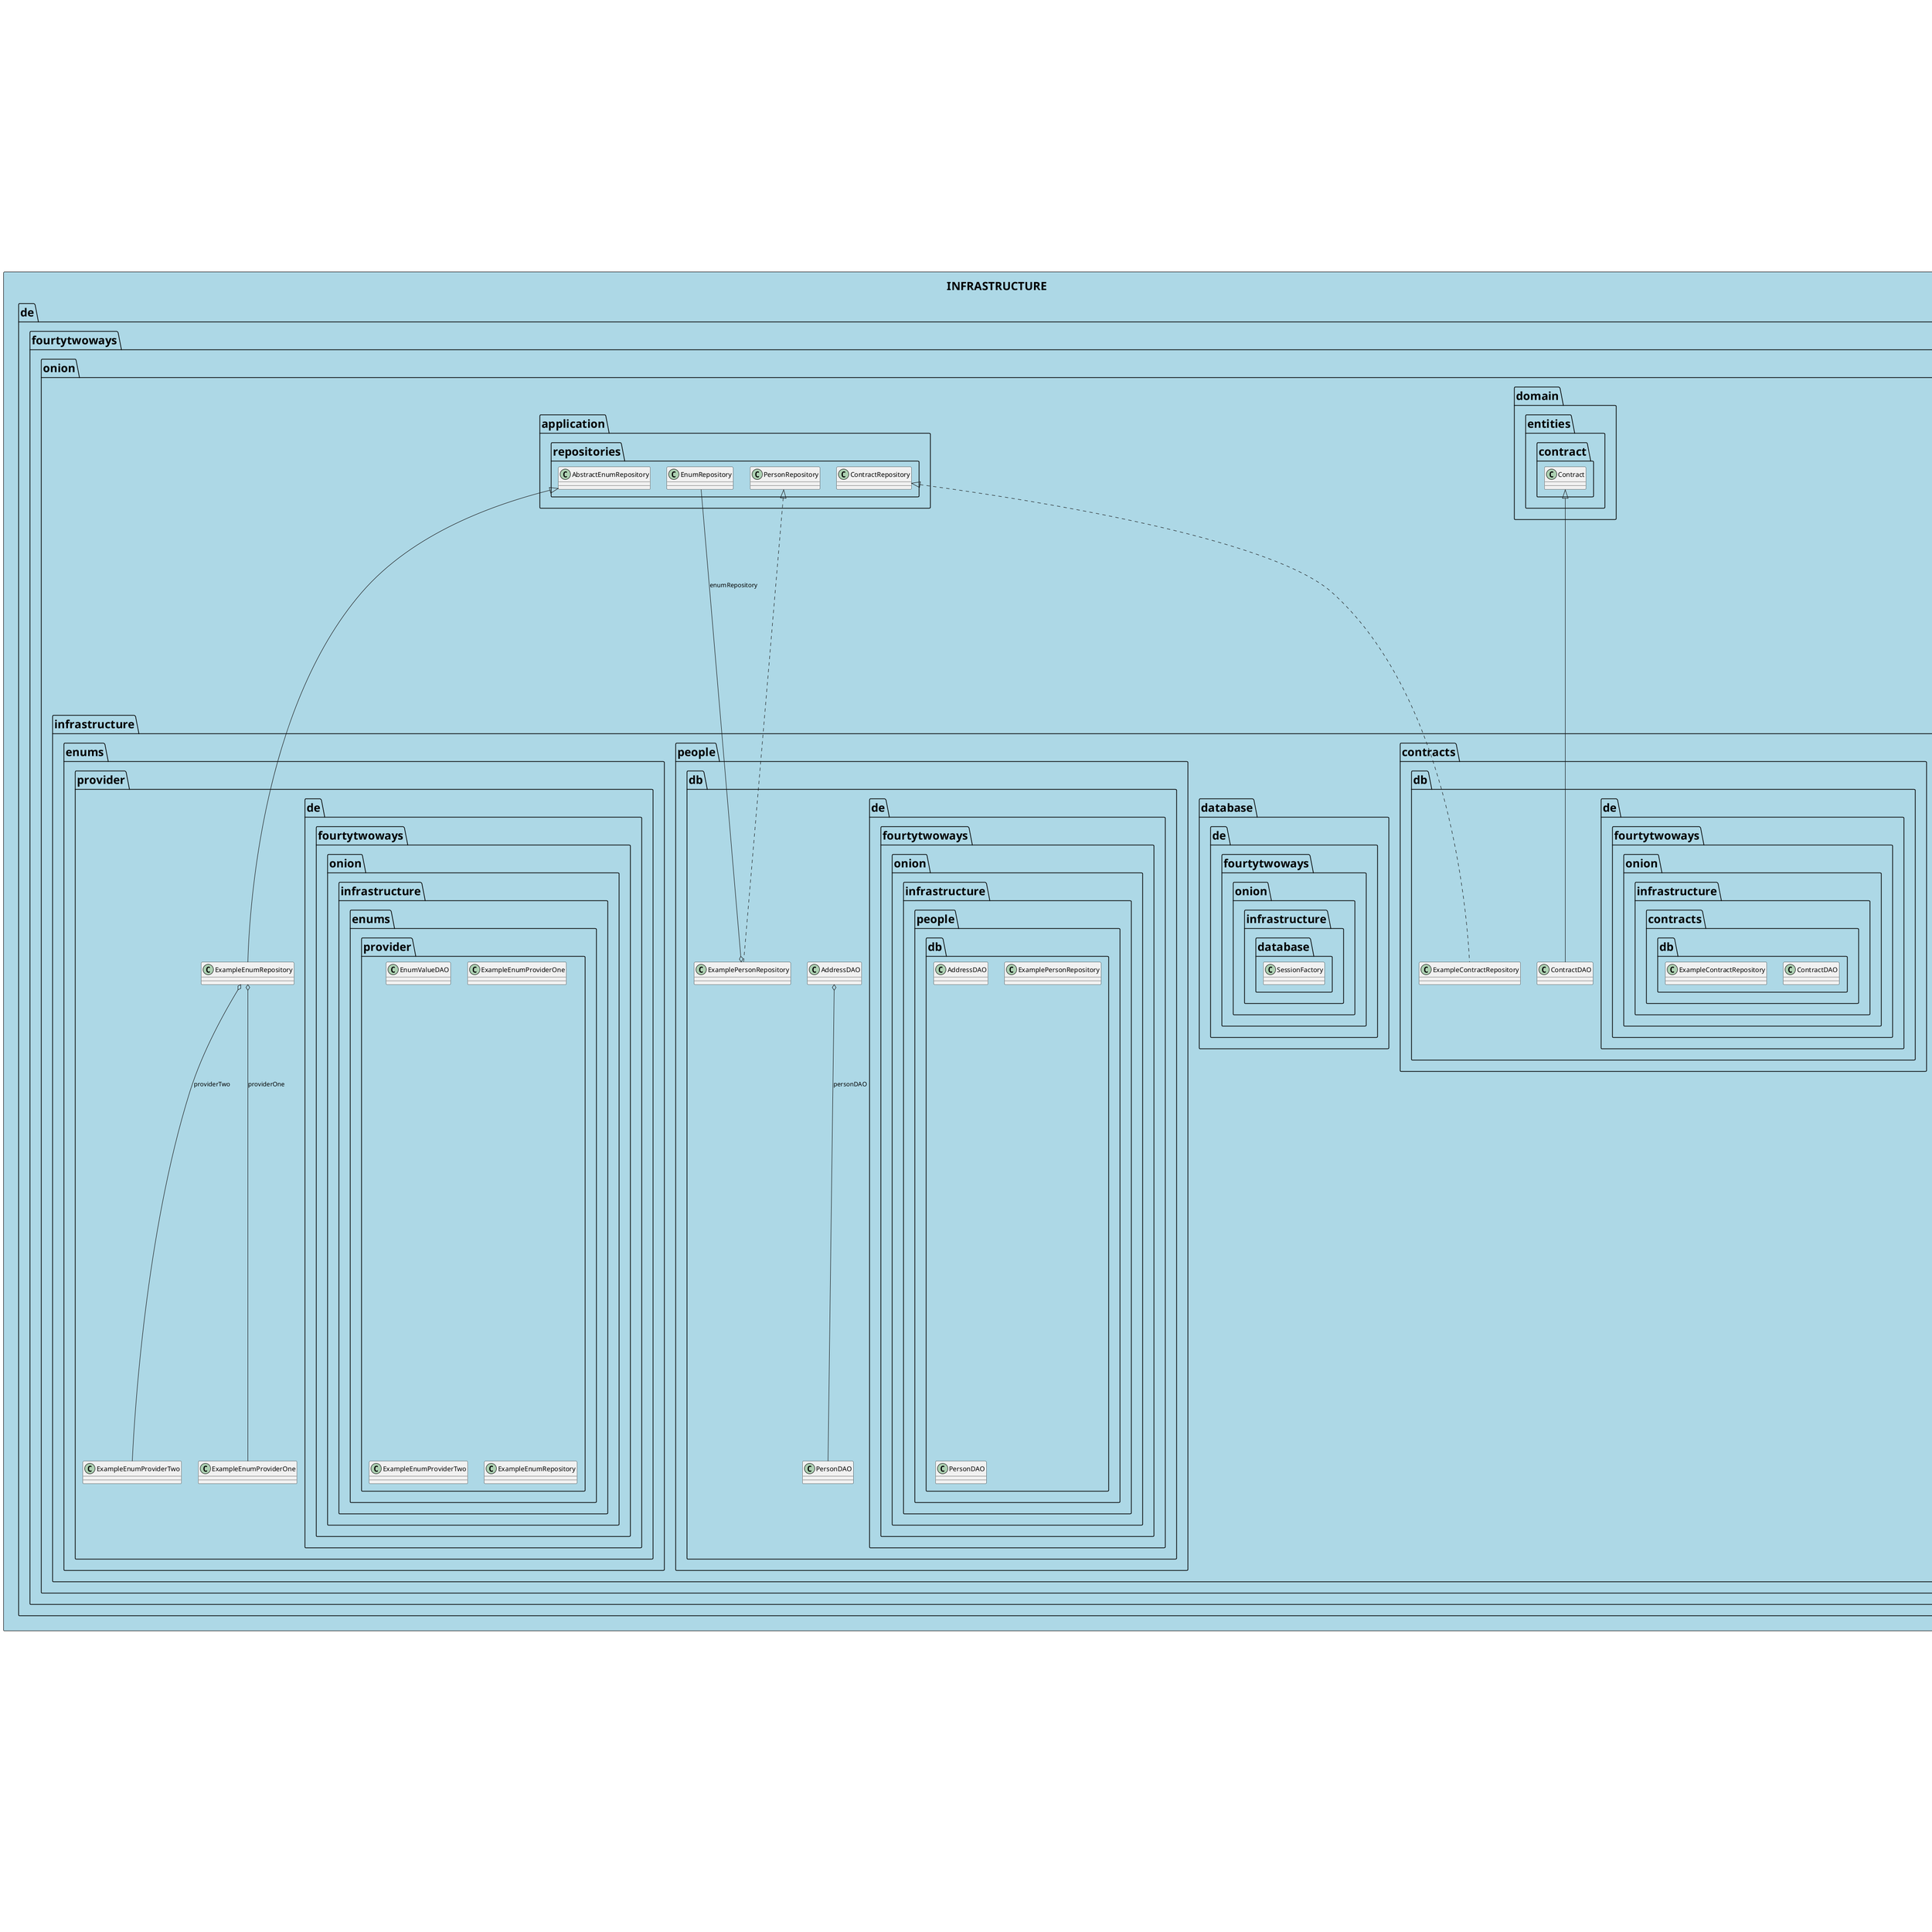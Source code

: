 @startuml

'© 2022 Thomas Herrmann, 42ways GmbH

<style>
title {
  FontSize 24
  FontColor Black
  BackgroundColor Red
}
footer {
  HorizontalAlignment left
  FontSize 18
  FontColor red
}
</style>

' skinparam linetype ortho
' skinparam titleBorderRoundCorner 15
' skinparam titleBorderThickness 2
' skinparam titleBorderColor red
' skinparam titleBackgroundColor Red

title Onion Architecture Example

' -------------------------

component CORE #orange {

  package de.fourtytwoways.onion.domain.entities.contract {
    class de.fourtytwoways.onion.domain.entities.contract.Contract {
    }
  }
  

  package de.fourtytwoways.onion.domain.entities.enumeration {
    abstract class de.fourtytwoways.onion.domain.entities.enumeration.AbstractEnumValue {
    }
  }
  

  package de.fourtytwoways.onion.domain.entities.enumeration {
    class de.fourtytwoways.onion.domain.entities.enumeration.BonusSystem {
    }
  }
  

  package de.fourtytwoways.onion.domain.entities.enumeration {
    enum EnumType {
    }
  }
  

  package de.fourtytwoways.onion.domain.entities.enumeration {
    interface de.fourtytwoways.onion.domain.entities.enumeration.EnumValue {
    }
  }
  

  package de.fourtytwoways.onion.domain.entities.enumeration {
    class de.fourtytwoways.onion.domain.entities.enumeration.Product {
    }
  }
  

  package de.fourtytwoways.onion.domain.entities.enumeration {
    class de.fourtytwoways.onion.domain.entities.enumeration.Sex {
    }
  }
  

  package de.fourtytwoways.onion.domain.entities.enumeration {
    class de.fourtytwoways.onion.domain.entities.enumeration.Tariff {
    }
  }
  

  package de.fourtytwoways.onion.domain.entities.person {
    class de.fourtytwoways.onion.domain.entities.person.Address {
    }
  }
  

  package de.fourtytwoways.onion.domain.entities.person {
    class de.fourtytwoways.onion.domain.entities.person.Person {
    }
  }
  

  package de.fourtytwoways.onion.domain.usecases.contract {
    class de.fourtytwoways.onion.domain.usecases.contract.ContractCalculation {
    }
  }
  

  package de.fourtytwoways.onion.domain.usecases.contract {
    class de.fourtytwoways.onion.domain.usecases.contract.ContractDurationChange {
    }
  }
  

  de.fourtytwoways.onion.domain.entities.contract.Contract o-- de.fourtytwoways.onion.domain.entities.enumeration.Product : product
  de.fourtytwoways.onion.domain.entities.enumeration.AbstractEnumValue .up.|> de.fourtytwoways.onion.domain.entities.enumeration.EnumValue
  de.fourtytwoways.onion.domain.entities.enumeration.AbstractEnumValue o-- de.fourtytwoways.onion.domain.entities.enumeration.EnumType : type
  de.fourtytwoways.onion.domain.entities.enumeration.BonusSystem -up-|> de.fourtytwoways.onion.domain.entities.enumeration.AbstractEnumValue
  de.fourtytwoways.onion.domain.entities.enumeration.Product -up-|> de.fourtytwoways.onion.domain.entities.enumeration.AbstractEnumValue
  de.fourtytwoways.onion.domain.entities.enumeration.Sex -up-|> de.fourtytwoways.onion.domain.entities.enumeration.AbstractEnumValue
  de.fourtytwoways.onion.domain.entities.enumeration.Tariff -up-|> de.fourtytwoways.onion.domain.entities.enumeration.AbstractEnumValue
  de.fourtytwoways.onion.domain.entities.person.Person o-- de.fourtytwoways.onion.domain.entities.enumeration.Sex : sex

}

' -------------------------

component APPLICATION #yellow {

  package de.fourtytwoways.onion.application.repositories {
    abstract class de.fourtytwoways.onion.application.repositories.AbstractEnumRepository {
    }
  }
  

  package de.fourtytwoways.onion.application.repositories {
    interface de.fourtytwoways.onion.application.repositories.ContractRepository {
    }
  }
  

  package de.fourtytwoways.onion.application.repositories {
    interface de.fourtytwoways.onion.application.repositories.EnumRepository {
    }
  }
  

  package de.fourtytwoways.onion.application.repositories {
    interface de.fourtytwoways.onion.application.repositories.PersonRepository {
    }
  }
  

  package de.fourtytwoways.onion.application.repositories {
    interface de.fourtytwoways.onion.application.repositories.Repository {
    }
  }
  

  package de.fourtytwoways.onion.application.repositories {
    class de.fourtytwoways.onion.application.repositories.RepositoryRegistry {
    }
  }
  

  package de.fourtytwoways.onion.application.usecases.contract {
    abstract class de.fourtytwoways.onion.application.usecases.contract.AbstractContractModificationService {
    }
  }
  

  package de.fourtytwoways.onion.application.usecases.contract {
    class de.fourtytwoways.onion.application.usecases.contract.AdjustEndDateService {
    }
  }
  

  package de.fourtytwoways.onion.application.usecases.contract {
    class de.fourtytwoways.onion.application.usecases.contract.AdjustStartDateService {
    }
  }
  

  package de.fourtytwoways.onion.application.usecases.contract {
    class de.fourtytwoways.onion.application.usecases.contract.ChangeBenefitService {
    }
  }
  

  package de.fourtytwoways.onion.application.usecases.contract {
    class de.fourtytwoways.onion.application.usecases.contract.ChangePremiumService {
    }
  }
  

  de.fourtytwoways.onion.application.repositories.AbstractEnumRepository .up.|> de.fourtytwoways.onion.application.repositories.EnumRepository
  de.fourtytwoways.onion.application.usecases.contract.AdjustEndDateService -up-|> de.fourtytwoways.onion.application.usecases.contract.AbstractContractModificationService
  de.fourtytwoways.onion.application.usecases.contract.AdjustStartDateService -up-|> de.fourtytwoways.onion.application.usecases.contract.AbstractContractModificationService
  de.fourtytwoways.onion.application.usecases.contract.ChangeBenefitService -up-|> de.fourtytwoways.onion.application.usecases.contract.AbstractContractModificationService
  de.fourtytwoways.onion.application.usecases.contract.ChangePremiumService -up-|> de.fourtytwoways.onion.application.usecases.contract.AbstractContractModificationService

}

' -------------------------

component INFRASTRUCTURE #lightblue {

  package de.fourtytwoways.onion.infrastructure.contracts.db {
    class de.fourtytwoways.onion.infrastructure.contracts.db.ContractDAO {
    }
  }
  

  package de.fourtytwoways.onion.infrastructure.contracts.db {
    class de.fourtytwoways.onion.infrastructure.contracts.db.ExampleContractRepository {
    }
  }
  

  package de.fourtytwoways.onion.infrastructure.database {
    class de.fourtytwoways.onion.infrastructure.database.SessionFactory {
    }
  }
  

  package de.fourtytwoways.onion.infrastructure.enums.provider {
    class de.fourtytwoways.onion.infrastructure.enums.provider.EnumValueDAO {
    }
  }
  

  package de.fourtytwoways.onion.infrastructure.enums.provider {
    class de.fourtytwoways.onion.infrastructure.enums.provider.ExampleEnumProviderOne {
    }
  }
  

  package de.fourtytwoways.onion.infrastructure.enums.provider {
    class de.fourtytwoways.onion.infrastructure.enums.provider.ExampleEnumProviderTwo {
    }
  }
  

  package de.fourtytwoways.onion.infrastructure.enums.provider {
    class de.fourtytwoways.onion.infrastructure.enums.provider.ExampleEnumRepository {
    }
  }
  

  package de.fourtytwoways.onion.infrastructure.people.db {
    class de.fourtytwoways.onion.infrastructure.people.db.AddressDAO {
    }
  }
  

  package de.fourtytwoways.onion.infrastructure.people.db {
    class de.fourtytwoways.onion.infrastructure.people.db.ExamplePersonRepository {
    }
  }
  

  package de.fourtytwoways.onion.infrastructure.people.db {
    class de.fourtytwoways.onion.infrastructure.people.db.PersonDAO {
    }
  }
  

  de.fourtytwoways.onion.infrastructure.contracts.db.ContractDAO -up-|> de.fourtytwoways.onion.domain.entities.contract.Contract
  de.fourtytwoways.onion.infrastructure.contracts.db.ExampleContractRepository .up.|> de.fourtytwoways.onion.application.repositories.ContractRepository
  de.fourtytwoways.onion.infrastructure.enums.provider.ExampleEnumRepository -up-|> de.fourtytwoways.onion.application.repositories.AbstractEnumRepository
  de.fourtytwoways.onion.infrastructure.enums.provider.ExampleEnumRepository o-- de.fourtytwoways.onion.infrastructure.enums.provider.ExampleEnumProviderOne : providerOne
  de.fourtytwoways.onion.infrastructure.enums.provider.ExampleEnumRepository o-- de.fourtytwoways.onion.infrastructure.enums.provider.ExampleEnumProviderTwo : providerTwo
  de.fourtytwoways.onion.infrastructure.people.db.AddressDAO o-- de.fourtytwoways.onion.infrastructure.people.db.PersonDAO : personDAO
  de.fourtytwoways.onion.infrastructure.people.db.ExamplePersonRepository .up.|> de.fourtytwoways.onion.application.repositories.PersonRepository
  de.fourtytwoways.onion.infrastructure.people.db.ExamplePersonRepository o-- de.fourtytwoways.onion.application.repositories.EnumRepository : enumRepository

}

' -------------------------

component MAIN #lightgray {

  package de.fourtytwoways.onion {
    class de.fourtytwoways.onion.ContractDemo {
    }
  }
  

  package de.fourtytwoways.onion {
    class de.fourtytwoways.onion.EnumDemo {
    }
  }
  

  package de.fourtytwoways.onion {
    class de.fourtytwoways.onion.PersonDemo {
    }
  }
  


}

' -------------------------

  MAIN -[#blue,bold]-> INFRASTRUCTURE
  MAIN -[#blue,bold]-> APPLICATION
  MAIN -[#blue,bold]-> CORE

  INFRASTRUCTURE -[#blue,bold]-> APPLICATION
  INFRASTRUCTURE -[#blue,bold]-> CORE

  APPLICATION -[#blue,bold]-> CORE

footer
© 2022 Thomas Herrmann, 42ways GmbH
endfooter

@enduml
